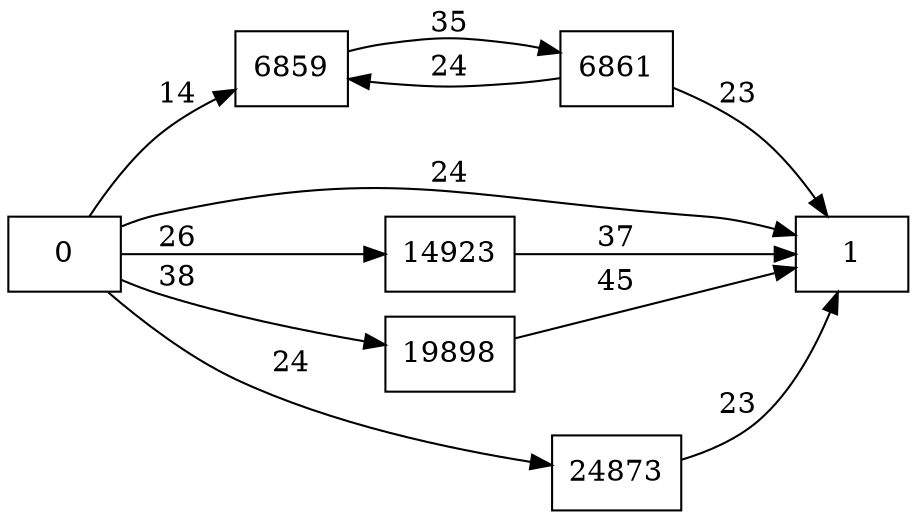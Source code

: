 digraph {
	graph [rankdir=LR]
	node [shape=rectangle]
	6859 -> 6861 [label=35]
	6861 -> 6859 [label=24]
	6861 -> 1 [label=23]
	14923 -> 1 [label=37]
	19898 -> 1 [label=45]
	24873 -> 1 [label=23]
	0 -> 1 [label=24]
	0 -> 6859 [label=14]
	0 -> 14923 [label=26]
	0 -> 19898 [label=38]
	0 -> 24873 [label=24]
}
